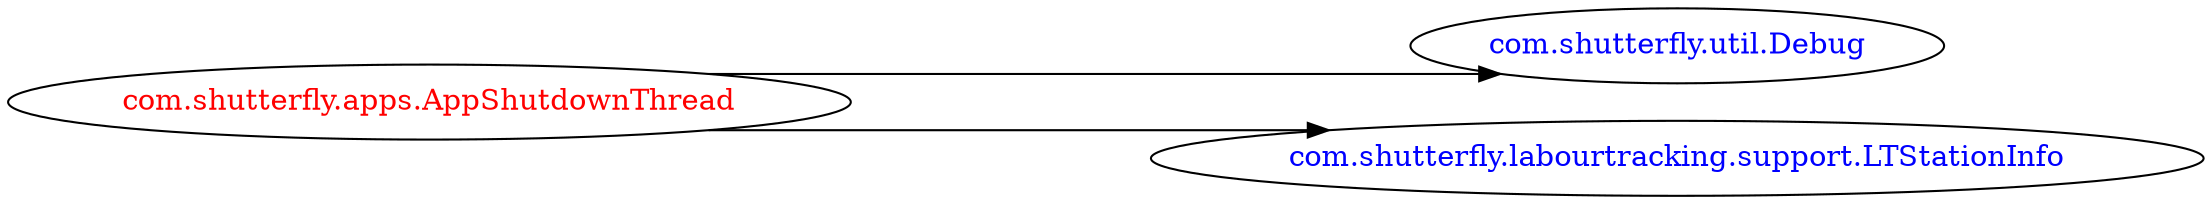 digraph dependencyGraph {
 concentrate=true;
 ranksep="2.0";
 rankdir="LR"; 
 splines="ortho";
"com.shutterfly.apps.AppShutdownThread" [fontcolor="red"];
"com.shutterfly.util.Debug" [ fontcolor="blue" ];
"com.shutterfly.apps.AppShutdownThread"->"com.shutterfly.util.Debug";
"com.shutterfly.labourtracking.support.LTStationInfo" [ fontcolor="blue" ];
"com.shutterfly.apps.AppShutdownThread"->"com.shutterfly.labourtracking.support.LTStationInfo";
}